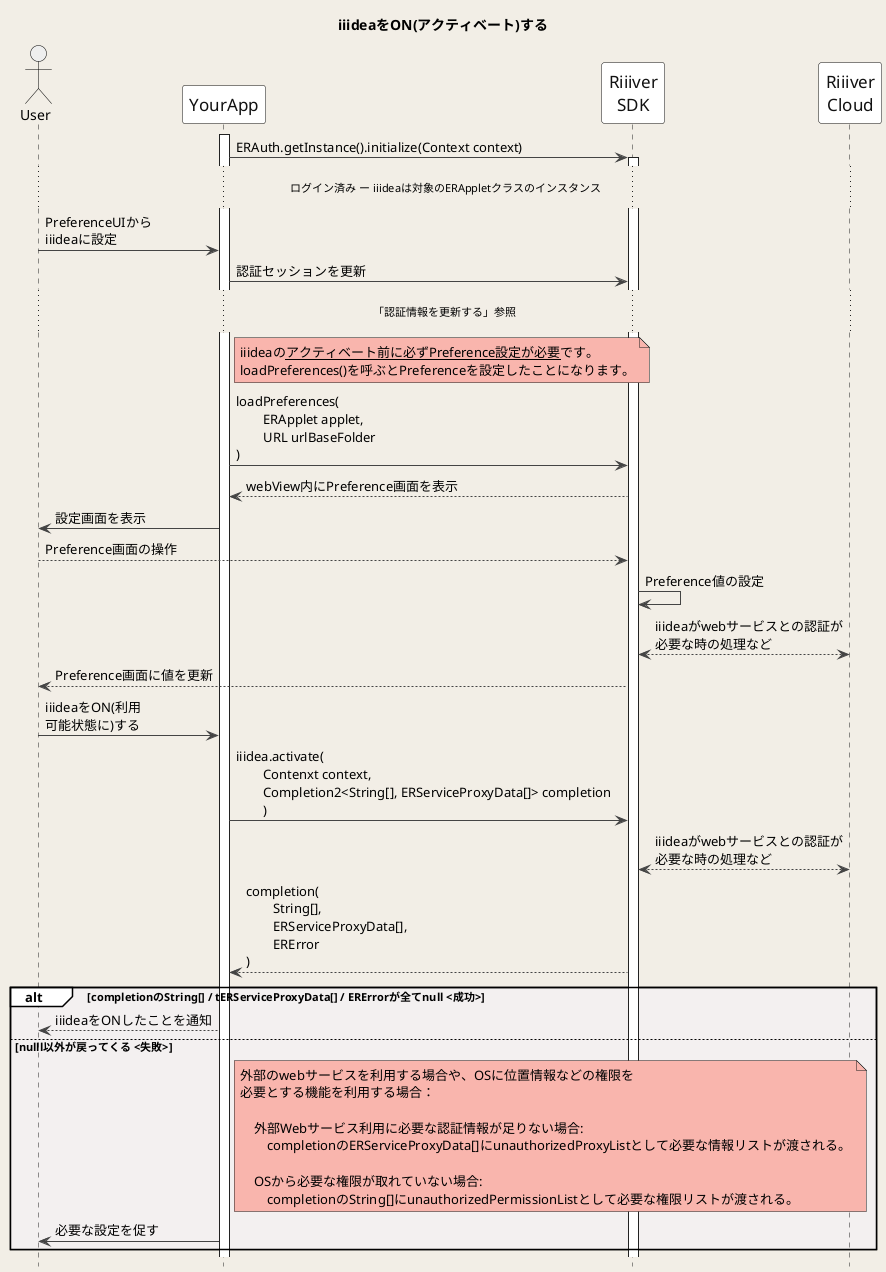 @startuml
title iiideaをON(アクティベート)する
hide footbox

skinparam DefaultFontName "Noto Sans JP, Helvetica, Arial, Liberation Sans"
skinparam BackgroundColor #F2EEE6
skinparam Shadowing false
skinparam NoteBackgroundColor #F9B5AD
skinparam NodeBorderColor #F26767

skinparam sequence {
ArrowColor #444444
ActorBorderColor Black
LifeLineBorderColor #222222
LifeLineBackgroundColor White
BoxBorderColor #FFFFFF
BoxBackgroundColor #F2fEf6
GroupBackgroundColor #FFFFFF
GroupBodyBackgroundColor #F3F0F0

ParticipantBorderColor #111111
ParticipantBackgroundColor White
ParticipantFontSize 17
ParticipantFontColor #111111
BoundaryBorderColor Gray
ActorBackgroundColor #eeeeee
ActorFontColor Black

}

actor User
participant YourApp as App
participant "Riiiver\nSDK" as ERSDK
participant "Riiiver\nCloud" as Riiiver

activate App

App -> ERSDK: ERAuth.getInstance().initialize(Context context)
activate ERSDK

... ログイン済み ー iiideaは対象のERAppletクラスのインスタンス...

User -> App: PreferenceUIから\niiideaに設定

App -> ERSDK: 認証セッションを更新
... 「認証情報を更新する」参照 ...
note right of App: iiideaの__アクティベート前に必ずPreference設定が必要__です。\nloadPreferences()を呼ぶとPreferenceを設定したことになります。
App -> ERSDK: loadPreferences(\n\tERApplet applet,\n\tURL urlBaseFolder\n)
App <-- ERSDK: webView内にPreference画面を表示
User <- App: 設定画面を表示
User --> ERSDK: Preference画面の操作
ERSDK -> ERSDK: Preference値の設定
ERSDK <--> Riiiver: iiideaがwebサービスとの認証が\n必要な時の処理など
User <-- ERSDK: Preference画面に値を更新

User -> App: iiideaをON(利用\n可能状態に)する
App -> ERSDK: iiidea.activate(\n\tContenxt context,\n\tCompletion2<String[], ERServiceProxyData[]> completion\n\t)
ERSDK <--> Riiiver: iiideaがwebサービスとの認証が\n必要な時の処理など
App <-- ERSDK: completion(\n\tString[],\n\tERServiceProxyData[],\n\tERError\n)
alt completionのString[] / tERServiceProxyData[] / ERErrorが全てnull <成功>
    User <-- App: iiideaをONしたことを通知
else nulll以外が戻ってくる <失敗>
    note right of App
        外部のwebサービスを利用する場合や、OSに位置情報などの権限を
        必要とする機能を利用する場合：

            外部Webサービス利用に必要な認証情報が足りない場合:
                completionのERServiceProxyData[]にunauthorizedProxyListとして必要な情報リストが渡される。

            OSから必要な権限が取れていない場合:
                completionのString[]にunauthorizedPermissionListとして必要な権限リストが渡される。
    end note
    App -> User: 必要な設定を促す
end

@enduml
